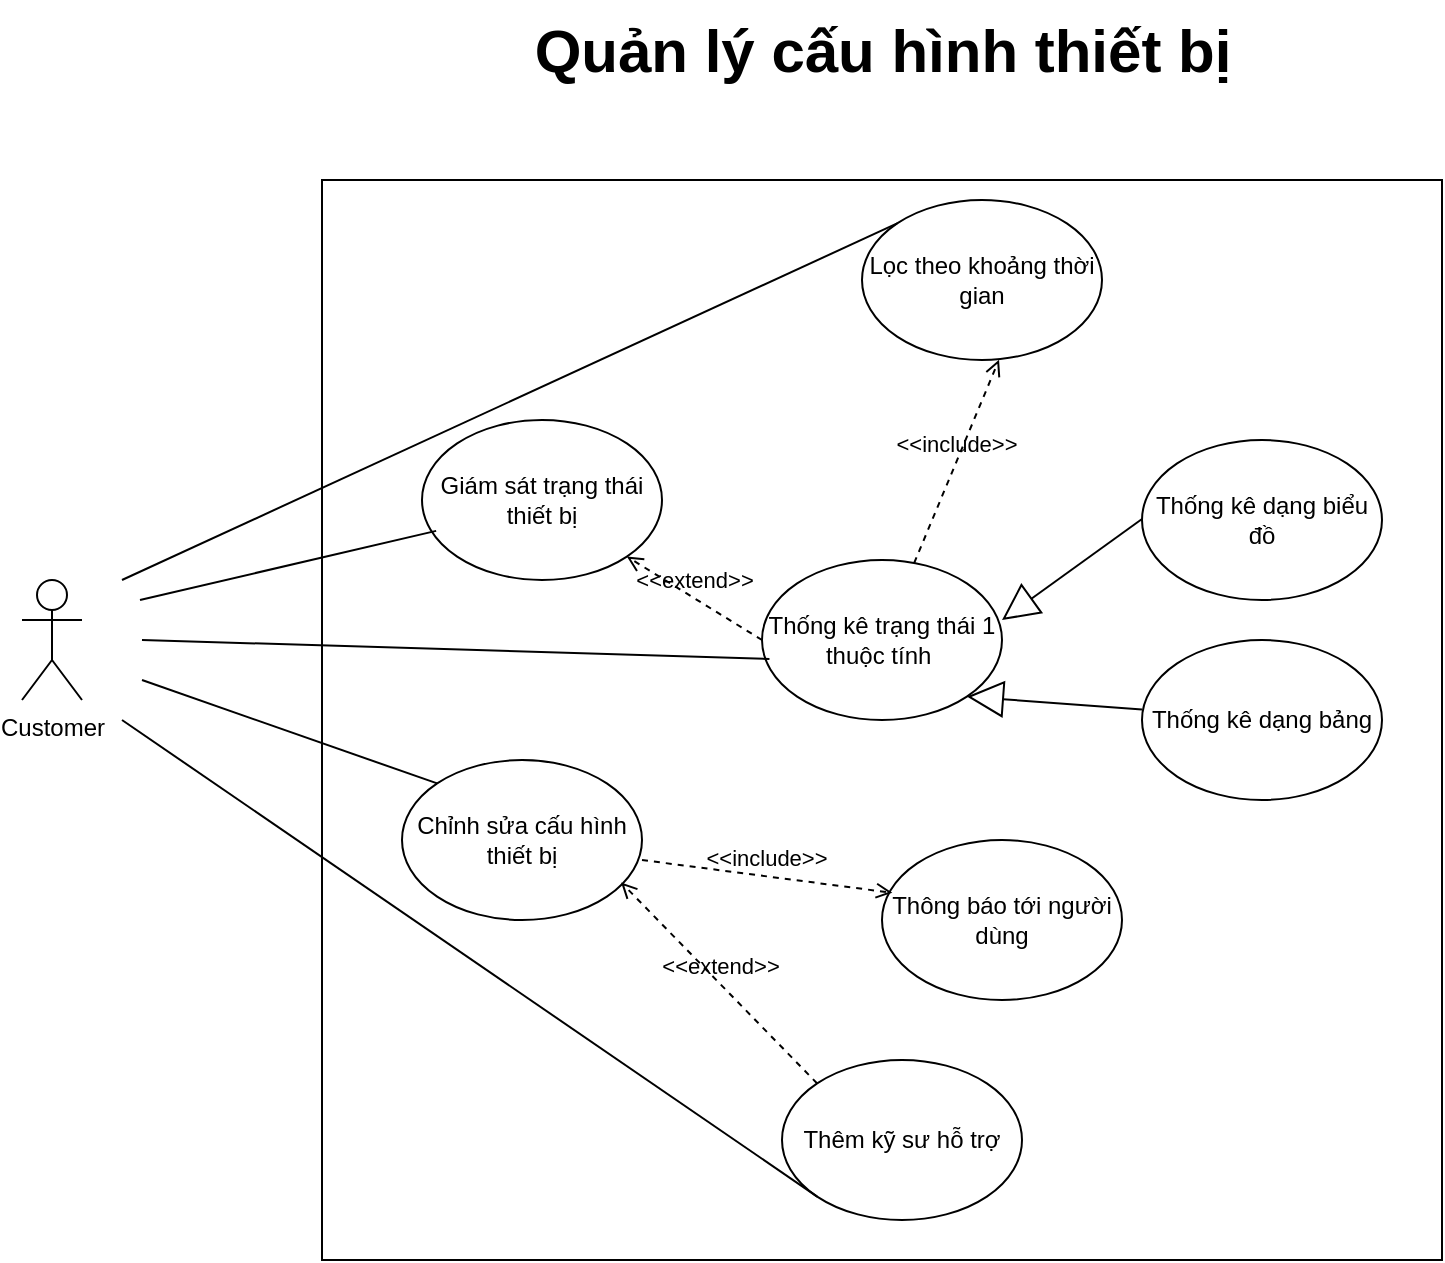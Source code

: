 <mxfile version="26.1.3">
  <diagram name="Trang-1" id="TfrgyMOBkvcZu-1TLkiu">
    <mxGraphModel dx="1434" dy="1907" grid="1" gridSize="10" guides="1" tooltips="1" connect="1" arrows="1" fold="1" page="1" pageScale="1" pageWidth="827" pageHeight="1169" math="0" shadow="0">
      <root>
        <mxCell id="0" />
        <mxCell id="1" parent="0" />
        <mxCell id="CHENmEF09m0fQlO9Xh4H-1" value="" style="rounded=0;whiteSpace=wrap;html=1;fillColor=none;" vertex="1" parent="1">
          <mxGeometry x="210" y="-30" width="560" height="540" as="geometry" />
        </mxCell>
        <mxCell id="CHENmEF09m0fQlO9Xh4H-2" value="Customer" style="shape=umlActor;verticalLabelPosition=bottom;verticalAlign=top;html=1;outlineConnect=0;" vertex="1" parent="1">
          <mxGeometry x="60" y="170" width="30" height="60" as="geometry" />
        </mxCell>
        <mxCell id="CHENmEF09m0fQlO9Xh4H-3" value="Giám sát trạng thái thiết bị" style="ellipse;whiteSpace=wrap;html=1;" vertex="1" parent="1">
          <mxGeometry x="260" y="90" width="120" height="80" as="geometry" />
        </mxCell>
        <mxCell id="CHENmEF09m0fQlO9Xh4H-4" value="Lọc theo khoảng thời gian" style="ellipse;whiteSpace=wrap;html=1;" vertex="1" parent="1">
          <mxGeometry x="480" y="-20" width="120" height="80" as="geometry" />
        </mxCell>
        <mxCell id="CHENmEF09m0fQlO9Xh4H-5" value="Thống kê trạng thái 1 thuộc tính&amp;nbsp;" style="ellipse;whiteSpace=wrap;html=1;" vertex="1" parent="1">
          <mxGeometry x="430" y="160" width="120" height="80" as="geometry" />
        </mxCell>
        <mxCell id="CHENmEF09m0fQlO9Xh4H-6" value="Thống kê dạng biểu đồ" style="ellipse;whiteSpace=wrap;html=1;" vertex="1" parent="1">
          <mxGeometry x="620" y="100" width="120" height="80" as="geometry" />
        </mxCell>
        <mxCell id="CHENmEF09m0fQlO9Xh4H-7" value="Thống kê dạng bảng" style="ellipse;whiteSpace=wrap;html=1;" vertex="1" parent="1">
          <mxGeometry x="620" y="200" width="120" height="80" as="geometry" />
        </mxCell>
        <mxCell id="CHENmEF09m0fQlO9Xh4H-8" value="Chỉnh sửa cấu hình thiết bị" style="ellipse;whiteSpace=wrap;html=1;" vertex="1" parent="1">
          <mxGeometry x="250" y="260" width="120" height="80" as="geometry" />
        </mxCell>
        <mxCell id="CHENmEF09m0fQlO9Xh4H-9" value="Thông báo tới người dùng" style="ellipse;whiteSpace=wrap;html=1;" vertex="1" parent="1">
          <mxGeometry x="490" y="300" width="120" height="80" as="geometry" />
        </mxCell>
        <mxCell id="CHENmEF09m0fQlO9Xh4H-10" value="Thêm kỹ sư hỗ trợ" style="ellipse;whiteSpace=wrap;html=1;" vertex="1" parent="1">
          <mxGeometry x="440" y="410" width="120" height="80" as="geometry" />
        </mxCell>
        <mxCell id="CHENmEF09m0fQlO9Xh4H-11" value="&amp;lt;&amp;lt;extend&amp;gt;&amp;gt;" style="html=1;verticalAlign=bottom;labelBackgroundColor=none;endArrow=open;endFill=0;dashed=1;rounded=0;exitX=0;exitY=0;exitDx=0;exitDy=0;entryX=0.913;entryY=0.765;entryDx=0;entryDy=0;entryPerimeter=0;" edge="1" parent="1" source="CHENmEF09m0fQlO9Xh4H-10" target="CHENmEF09m0fQlO9Xh4H-8">
          <mxGeometry width="160" relative="1" as="geometry">
            <mxPoint x="405.21" y="380" as="sourcePoint" />
            <mxPoint x="384.793" y="450" as="targetPoint" />
          </mxGeometry>
        </mxCell>
        <mxCell id="CHENmEF09m0fQlO9Xh4H-12" value="&amp;lt;&amp;lt;include&amp;gt;&amp;gt;" style="html=1;verticalAlign=bottom;labelBackgroundColor=none;endArrow=open;endFill=0;dashed=1;rounded=0;entryX=0.043;entryY=0.33;entryDx=0;entryDy=0;entryPerimeter=0;" edge="1" parent="1" target="CHENmEF09m0fQlO9Xh4H-9">
          <mxGeometry width="160" relative="1" as="geometry">
            <mxPoint x="370" y="310" as="sourcePoint" />
            <mxPoint x="490" y="320" as="targetPoint" />
          </mxGeometry>
        </mxCell>
        <mxCell id="CHENmEF09m0fQlO9Xh4H-13" value="&amp;lt;&amp;lt;extend&amp;gt;&amp;gt;" style="html=1;verticalAlign=bottom;labelBackgroundColor=none;endArrow=open;endFill=0;dashed=1;rounded=0;exitX=0;exitY=0.5;exitDx=0;exitDy=0;entryX=1;entryY=1;entryDx=0;entryDy=0;" edge="1" parent="1" source="CHENmEF09m0fQlO9Xh4H-5" target="CHENmEF09m0fQlO9Xh4H-3">
          <mxGeometry width="160" relative="1" as="geometry">
            <mxPoint x="330" y="239.5" as="sourcePoint" />
            <mxPoint x="490" y="239.5" as="targetPoint" />
          </mxGeometry>
        </mxCell>
        <mxCell id="CHENmEF09m0fQlO9Xh4H-14" value="" style="endArrow=block;endSize=16;endFill=0;html=1;rounded=0;entryX=1;entryY=0.375;entryDx=0;entryDy=0;entryPerimeter=0;" edge="1" parent="1" target="CHENmEF09m0fQlO9Xh4H-5">
          <mxGeometry width="160" relative="1" as="geometry">
            <mxPoint x="620" y="139.5" as="sourcePoint" />
            <mxPoint x="780" y="139.5" as="targetPoint" />
          </mxGeometry>
        </mxCell>
        <mxCell id="CHENmEF09m0fQlO9Xh4H-15" value="" style="endArrow=block;endSize=16;endFill=0;html=1;rounded=0;entryX=1;entryY=1;entryDx=0;entryDy=0;" edge="1" parent="1" target="CHENmEF09m0fQlO9Xh4H-5">
          <mxGeometry width="160" relative="1" as="geometry">
            <mxPoint x="620" y="234.75" as="sourcePoint" />
            <mxPoint x="550" y="245.25" as="targetPoint" />
          </mxGeometry>
        </mxCell>
        <mxCell id="CHENmEF09m0fQlO9Xh4H-16" value="" style="endArrow=none;html=1;rounded=0;entryX=0.059;entryY=0.693;entryDx=0;entryDy=0;entryPerimeter=0;" edge="1" parent="1" target="CHENmEF09m0fQlO9Xh4H-3">
          <mxGeometry width="50" height="50" relative="1" as="geometry">
            <mxPoint x="119" y="180" as="sourcePoint" />
            <mxPoint x="250" y="150" as="targetPoint" />
          </mxGeometry>
        </mxCell>
        <mxCell id="CHENmEF09m0fQlO9Xh4H-17" value="" style="endArrow=none;html=1;rounded=0;entryX=0;entryY=0;entryDx=0;entryDy=0;" edge="1" parent="1" target="CHENmEF09m0fQlO9Xh4H-8">
          <mxGeometry width="50" height="50" relative="1" as="geometry">
            <mxPoint x="120" y="220" as="sourcePoint" />
            <mxPoint x="200" y="190" as="targetPoint" />
          </mxGeometry>
        </mxCell>
        <mxCell id="CHENmEF09m0fQlO9Xh4H-18" value="" style="endArrow=none;html=1;rounded=0;entryX=0;entryY=0;entryDx=0;entryDy=0;" edge="1" parent="1" target="CHENmEF09m0fQlO9Xh4H-4">
          <mxGeometry width="50" height="50" relative="1" as="geometry">
            <mxPoint x="110" y="170" as="sourcePoint" />
            <mxPoint x="527.574" y="-30.004" as="targetPoint" />
          </mxGeometry>
        </mxCell>
        <mxCell id="CHENmEF09m0fQlO9Xh4H-19" value="" style="endArrow=none;html=1;rounded=0;entryX=0;entryY=1;entryDx=0;entryDy=0;" edge="1" parent="1" target="CHENmEF09m0fQlO9Xh4H-10">
          <mxGeometry width="50" height="50" relative="1" as="geometry">
            <mxPoint x="110" y="240" as="sourcePoint" />
            <mxPoint x="150" y="340" as="targetPoint" />
          </mxGeometry>
        </mxCell>
        <mxCell id="CHENmEF09m0fQlO9Xh4H-20" value="&amp;lt;&amp;lt;include&amp;gt;&amp;gt;" style="html=1;verticalAlign=bottom;labelBackgroundColor=none;endArrow=open;endFill=0;dashed=1;rounded=0;entryX=0.571;entryY=0.998;entryDx=0;entryDy=0;entryPerimeter=0;" edge="1" parent="1" source="CHENmEF09m0fQlO9Xh4H-5" target="CHENmEF09m0fQlO9Xh4H-4">
          <mxGeometry width="160" relative="1" as="geometry">
            <mxPoint x="445" y="74" as="sourcePoint" />
            <mxPoint x="550" y="70" as="targetPoint" />
          </mxGeometry>
        </mxCell>
        <mxCell id="CHENmEF09m0fQlO9Xh4H-21" value="" style="endArrow=none;html=1;rounded=0;entryX=0.031;entryY=0.618;entryDx=0;entryDy=0;entryPerimeter=0;" edge="1" parent="1" target="CHENmEF09m0fQlO9Xh4H-5">
          <mxGeometry width="50" height="50" relative="1" as="geometry">
            <mxPoint x="120" y="200" as="sourcePoint" />
            <mxPoint x="170" y="150" as="targetPoint" />
          </mxGeometry>
        </mxCell>
        <mxCell id="CHENmEF09m0fQlO9Xh4H-22" value="&lt;font style=&quot;font-size: 30px;&quot;&gt;&lt;b&gt;Quản lý cấu hình thiết bị&lt;/b&gt;&lt;/font&gt;" style="text;html=1;align=center;verticalAlign=middle;resizable=0;points=[];autosize=1;strokeColor=none;fillColor=none;" vertex="1" parent="1">
          <mxGeometry x="305" y="-120" width="370" height="50" as="geometry" />
        </mxCell>
      </root>
    </mxGraphModel>
  </diagram>
</mxfile>
